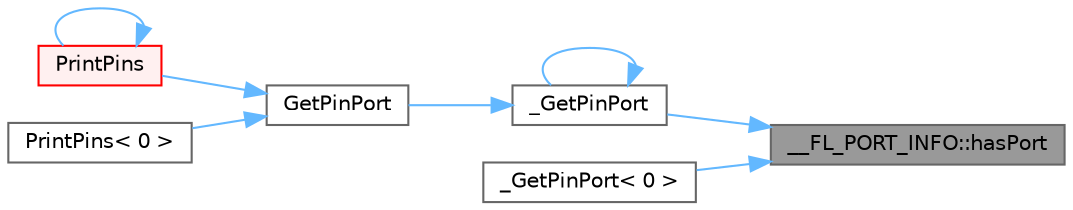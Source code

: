 digraph "__FL_PORT_INFO::hasPort"
{
 // INTERACTIVE_SVG=YES
 // LATEX_PDF_SIZE
  bgcolor="transparent";
  edge [fontname=Helvetica,fontsize=10,labelfontname=Helvetica,labelfontsize=10];
  node [fontname=Helvetica,fontsize=10,shape=box,height=0.2,width=0.4];
  rankdir="RL";
  Node1 [id="Node000001",label="__FL_PORT_INFO::hasPort",height=0.2,width=0.4,color="gray40", fillcolor="grey60", style="filled", fontcolor="black",tooltip="Checks whether a port exists."];
  Node1 -> Node2 [id="edge1_Node000001_Node000002",dir="back",color="steelblue1",style="solid",tooltip=" "];
  Node2 [id="Node000002",label="_GetPinPort",height=0.2,width=0.4,color="grey40", fillcolor="white", style="filled",URL="$dc/da2/_pintest_8h_af71431f6db865cbdc9d31833de94da2b.html#af71431f6db865cbdc9d31833de94da2b",tooltip=" "];
  Node2 -> Node2 [id="edge2_Node000002_Node000002",dir="back",color="steelblue1",style="solid",tooltip=" "];
  Node2 -> Node3 [id="edge3_Node000002_Node000003",dir="back",color="steelblue1",style="solid",tooltip=" "];
  Node3 [id="Node000003",label="GetPinPort",height=0.2,width=0.4,color="grey40", fillcolor="white", style="filled",URL="$dc/da2/_pintest_8h_a7089184423e1bbf435e40abb052bbf46.html#a7089184423e1bbf435e40abb052bbf46",tooltip=" "];
  Node3 -> Node4 [id="edge4_Node000003_Node000004",dir="back",color="steelblue1",style="solid",tooltip=" "];
  Node4 [id="Node000004",label="PrintPins",height=0.2,width=0.4,color="red", fillcolor="#FFF0F0", style="filled",URL="$dc/da2/_pintest_8h_a48b7a70eb06947df8557651eebcb55ee.html#a48b7a70eb06947df8557651eebcb55ee",tooltip=" "];
  Node4 -> Node4 [id="edge5_Node000004_Node000004",dir="back",color="steelblue1",style="solid",tooltip=" "];
  Node3 -> Node6 [id="edge6_Node000003_Node000006",dir="back",color="steelblue1",style="solid",tooltip=" "];
  Node6 [id="Node000006",label="PrintPins\< 0 \>",height=0.2,width=0.4,color="grey40", fillcolor="white", style="filled",URL="$dc/da2/_pintest_8h_a095bc1ede86fdccb63d047743f7b8780.html#a095bc1ede86fdccb63d047743f7b8780",tooltip=" "];
  Node1 -> Node7 [id="edge7_Node000001_Node000007",dir="back",color="steelblue1",style="solid",tooltip=" "];
  Node7 [id="Node000007",label="_GetPinPort\< 0 \>",height=0.2,width=0.4,color="grey40", fillcolor="white", style="filled",URL="$dc/da2/_pintest_8h_ae245cadaf2b6c728927e339226a1b89d.html#ae245cadaf2b6c728927e339226a1b89d",tooltip=" "];
}

